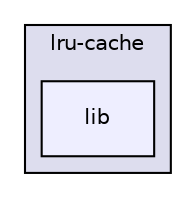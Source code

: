 digraph "gulp-src/node_modules/gulp/node_modules/vinyl-fs/node_modules/glob-watcher/node_modules/gaze/node_modules/globule/node_modules/minimatch/node_modules/lru-cache/lib" {
  compound=true
  node [ fontsize="10", fontname="Helvetica"];
  edge [ labelfontsize="10", labelfontname="Helvetica"];
  subgraph clusterdir_f440ba51d6ac49f9fe2b3aac10dc1db1 {
    graph [ bgcolor="#ddddee", pencolor="black", label="lru-cache" fontname="Helvetica", fontsize="10", URL="dir_f440ba51d6ac49f9fe2b3aac10dc1db1.html"]
  dir_e775f453b8ce64f60bbecfb55c0875ac [shape=box, label="lib", style="filled", fillcolor="#eeeeff", pencolor="black", URL="dir_e775f453b8ce64f60bbecfb55c0875ac.html"];
  }
}
